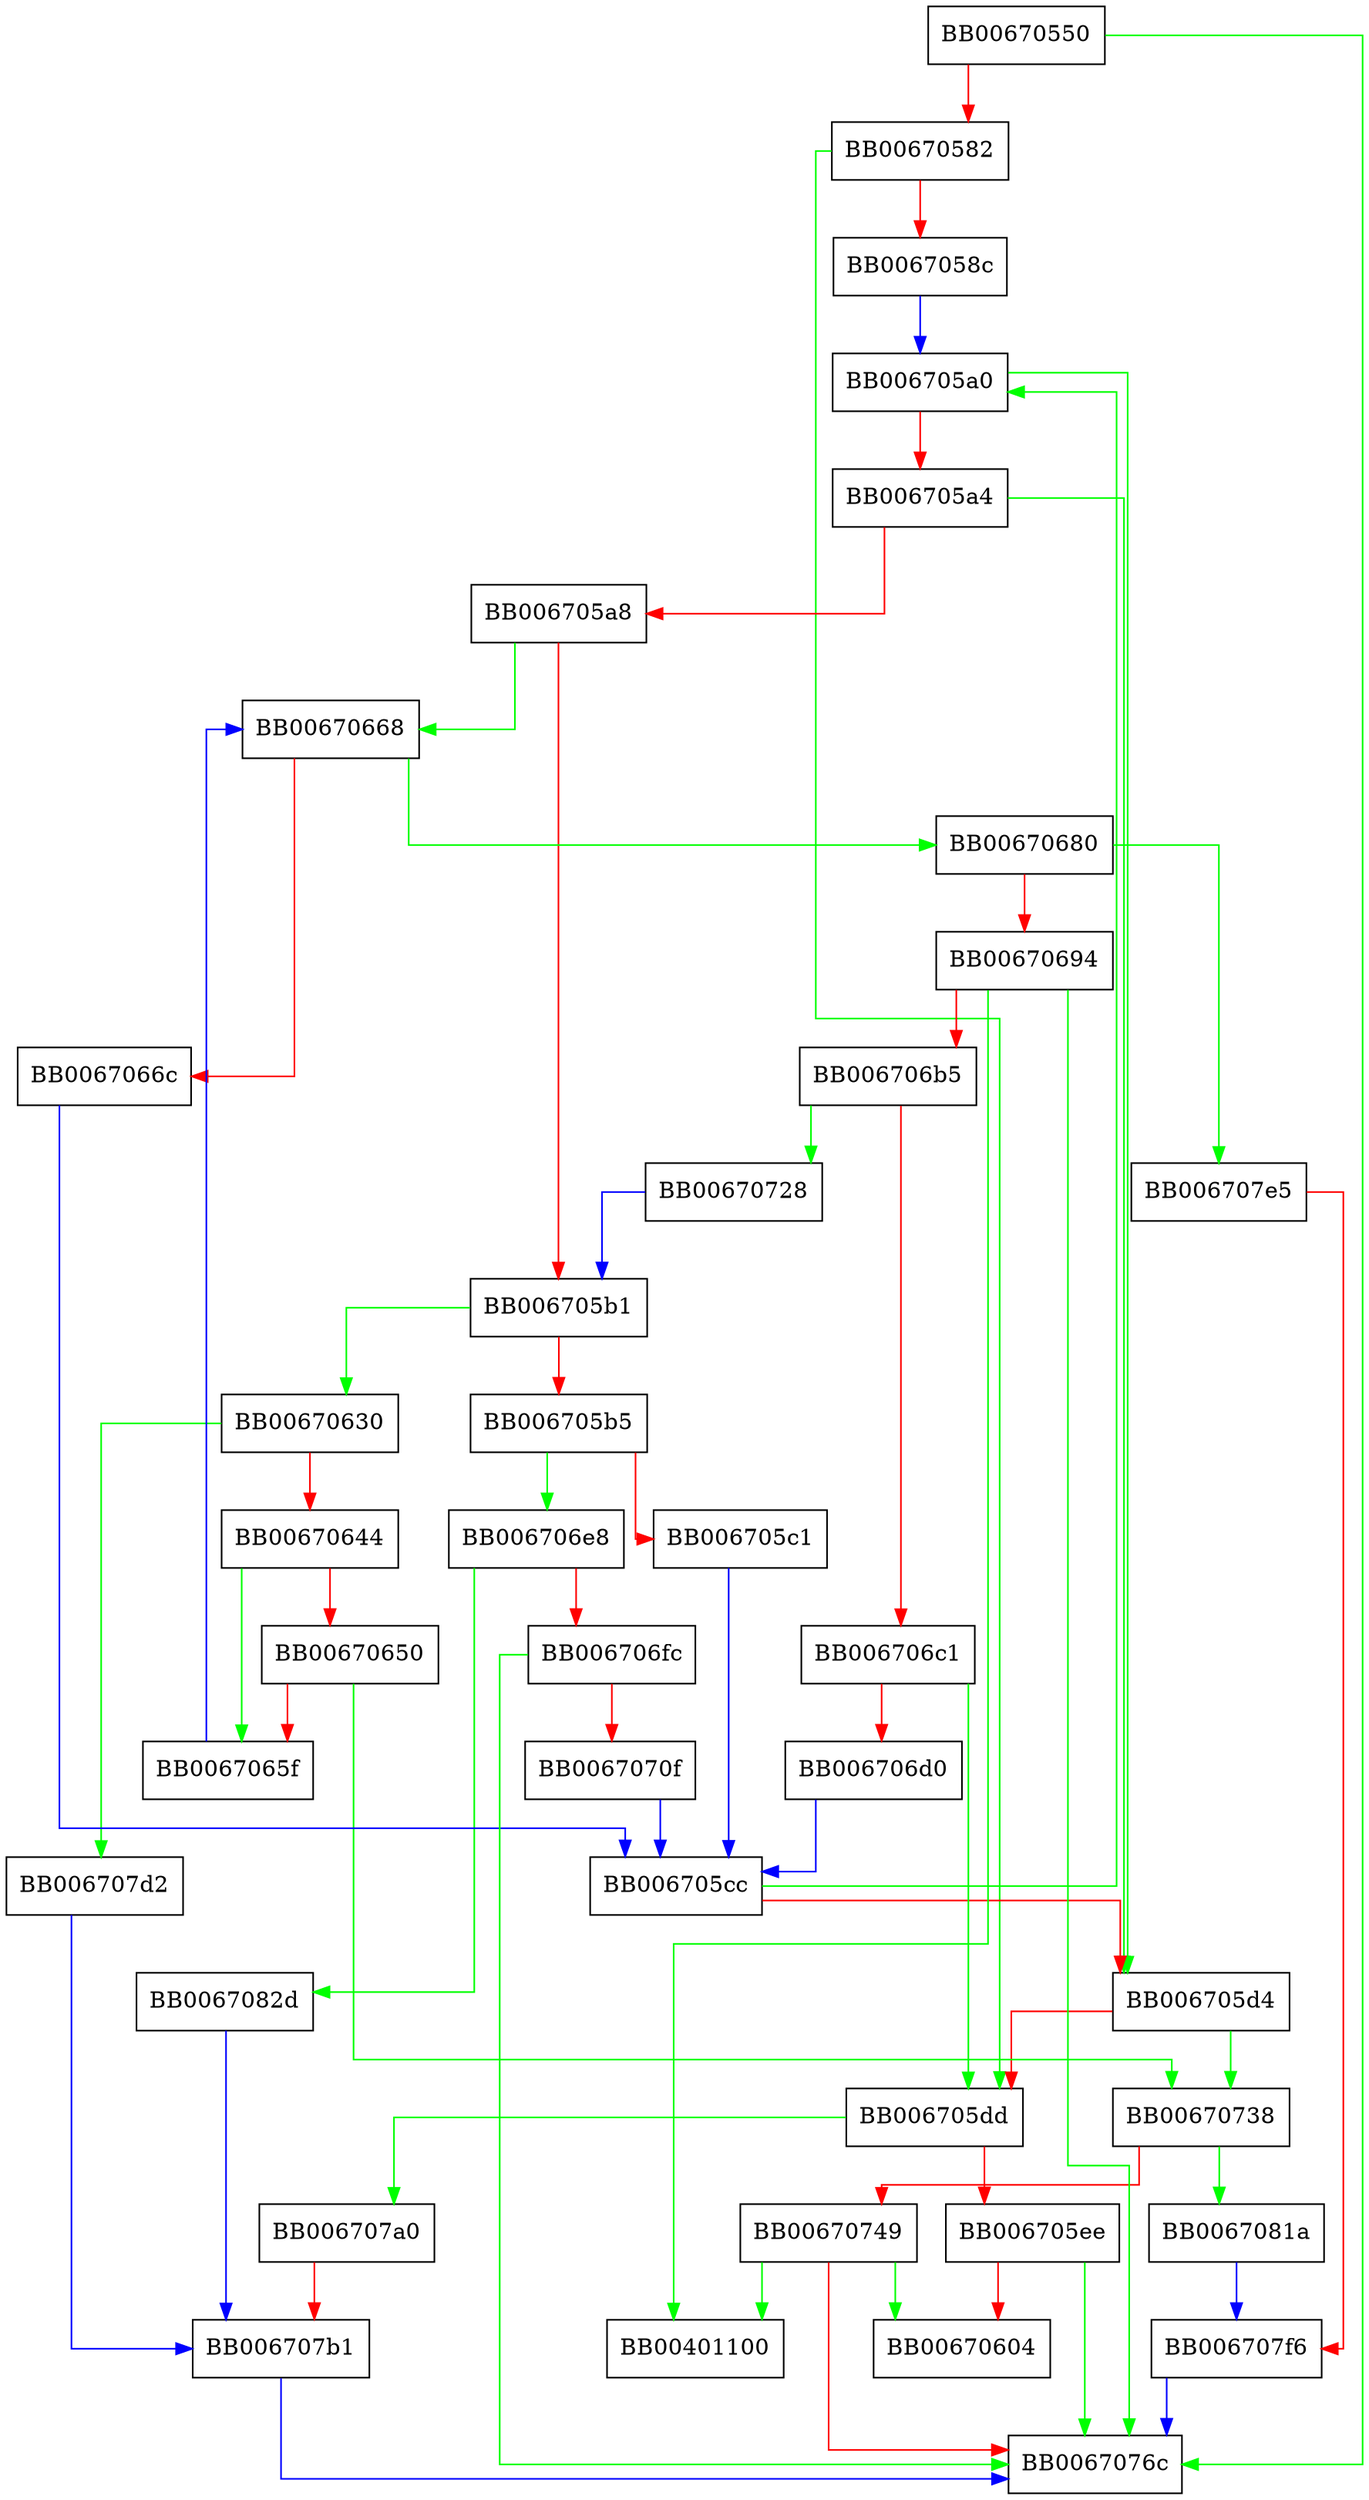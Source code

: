 digraph X509V3_parse_list {
  node [shape="box"];
  graph [splines=ortho];
  BB00670550 -> BB0067076c [color="green"];
  BB00670550 -> BB00670582 [color="red"];
  BB00670582 -> BB006705dd [color="green"];
  BB00670582 -> BB0067058c [color="red"];
  BB0067058c -> BB006705a0 [color="blue"];
  BB006705a0 -> BB006705d4 [color="green"];
  BB006705a0 -> BB006705a4 [color="red"];
  BB006705a4 -> BB006705d4 [color="green"];
  BB006705a4 -> BB006705a8 [color="red"];
  BB006705a8 -> BB00670668 [color="green"];
  BB006705a8 -> BB006705b1 [color="red"];
  BB006705b1 -> BB00670630 [color="green"];
  BB006705b1 -> BB006705b5 [color="red"];
  BB006705b5 -> BB006706e8 [color="green"];
  BB006705b5 -> BB006705c1 [color="red"];
  BB006705c1 -> BB006705cc [color="blue"];
  BB006705cc -> BB006705a0 [color="green"];
  BB006705cc -> BB006705d4 [color="red"];
  BB006705d4 -> BB00670738 [color="green"];
  BB006705d4 -> BB006705dd [color="red"];
  BB006705dd -> BB006707a0 [color="green"];
  BB006705dd -> BB006705ee [color="red"];
  BB006705ee -> BB0067076c [color="green"];
  BB006705ee -> BB00670604 [color="red"];
  BB00670630 -> BB006707d2 [color="green"];
  BB00670630 -> BB00670644 [color="red"];
  BB00670644 -> BB0067065f [color="green"];
  BB00670644 -> BB00670650 [color="red"];
  BB00670650 -> BB00670738 [color="green"];
  BB00670650 -> BB0067065f [color="red"];
  BB0067065f -> BB00670668 [color="blue"];
  BB00670668 -> BB00670680 [color="green"];
  BB00670668 -> BB0067066c [color="red"];
  BB0067066c -> BB006705cc [color="blue"];
  BB00670680 -> BB006707e5 [color="green"];
  BB00670680 -> BB00670694 [color="red"];
  BB00670694 -> BB00401100 [color="green"];
  BB00670694 -> BB0067076c [color="green"];
  BB00670694 -> BB006706b5 [color="red"];
  BB006706b5 -> BB00670728 [color="green"];
  BB006706b5 -> BB006706c1 [color="red"];
  BB006706c1 -> BB006705dd [color="green"];
  BB006706c1 -> BB006706d0 [color="red"];
  BB006706d0 -> BB006705cc [color="blue"];
  BB006706e8 -> BB0067082d [color="green"];
  BB006706e8 -> BB006706fc [color="red"];
  BB006706fc -> BB0067076c [color="green"];
  BB006706fc -> BB0067070f [color="red"];
  BB0067070f -> BB006705cc [color="blue"];
  BB00670728 -> BB006705b1 [color="blue"];
  BB00670738 -> BB0067081a [color="green"];
  BB00670738 -> BB00670749 [color="red"];
  BB00670749 -> BB00401100 [color="green"];
  BB00670749 -> BB00670604 [color="green"];
  BB00670749 -> BB0067076c [color="red"];
  BB006707a0 -> BB006707b1 [color="red"];
  BB006707b1 -> BB0067076c [color="blue"];
  BB006707d2 -> BB006707b1 [color="blue"];
  BB006707e5 -> BB006707f6 [color="red"];
  BB006707f6 -> BB0067076c [color="blue"];
  BB0067081a -> BB006707f6 [color="blue"];
  BB0067082d -> BB006707b1 [color="blue"];
}